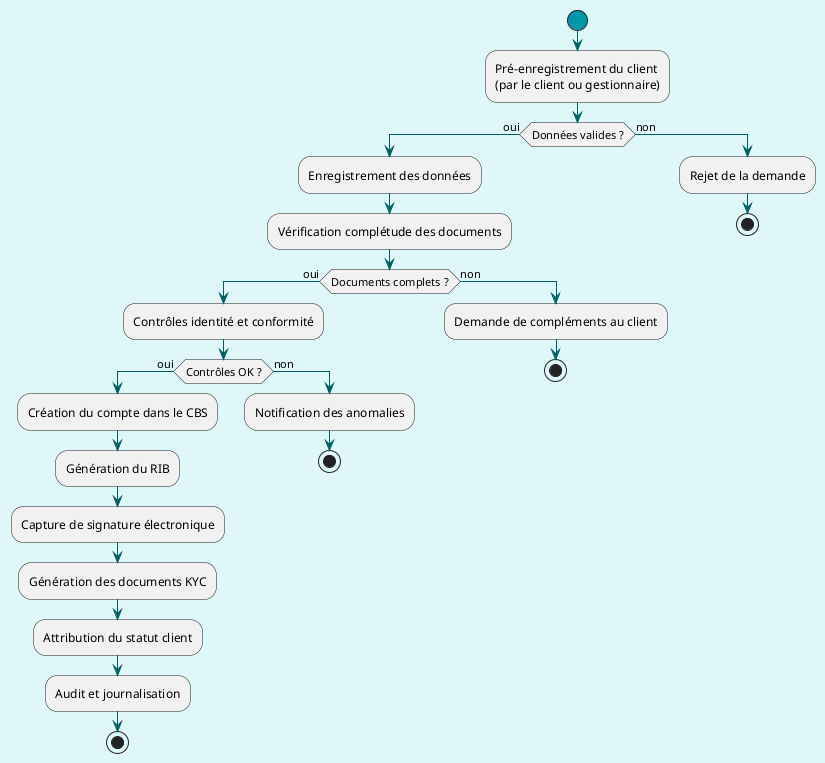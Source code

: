 @startuml Souscription
skinparam backgroundColor #E0F7FA
skinparam activity {
    StartColor #0097A7
    EndColor #0097A7
    BarColor #006064
    ArrowColor #006064
}

start

:Pré-enregistrement du client
(par le client ou gestionnaire);
if (Données valides ?) then (oui)
    :Enregistrement des données;
    :Vérification complétude des documents;
    if (Documents complets ?) then (oui)
        :Contrôles identité et conformité;
        if (Contrôles OK ?) then (oui)
            :Création du compte dans le CBS;
            :Génération du RIB;
            :Capture de signature électronique;
            :Génération des documents KYC;
            :Attribution du statut client;
            :Audit et journalisation;
            stop
        else (non)
            :Notification des anomalies;
            stop
        endif
    else (non)
        :Demande de compléments au client;
        stop
    endif
else (non)
    :Rejet de la demande;
    stop
endif

@enduml